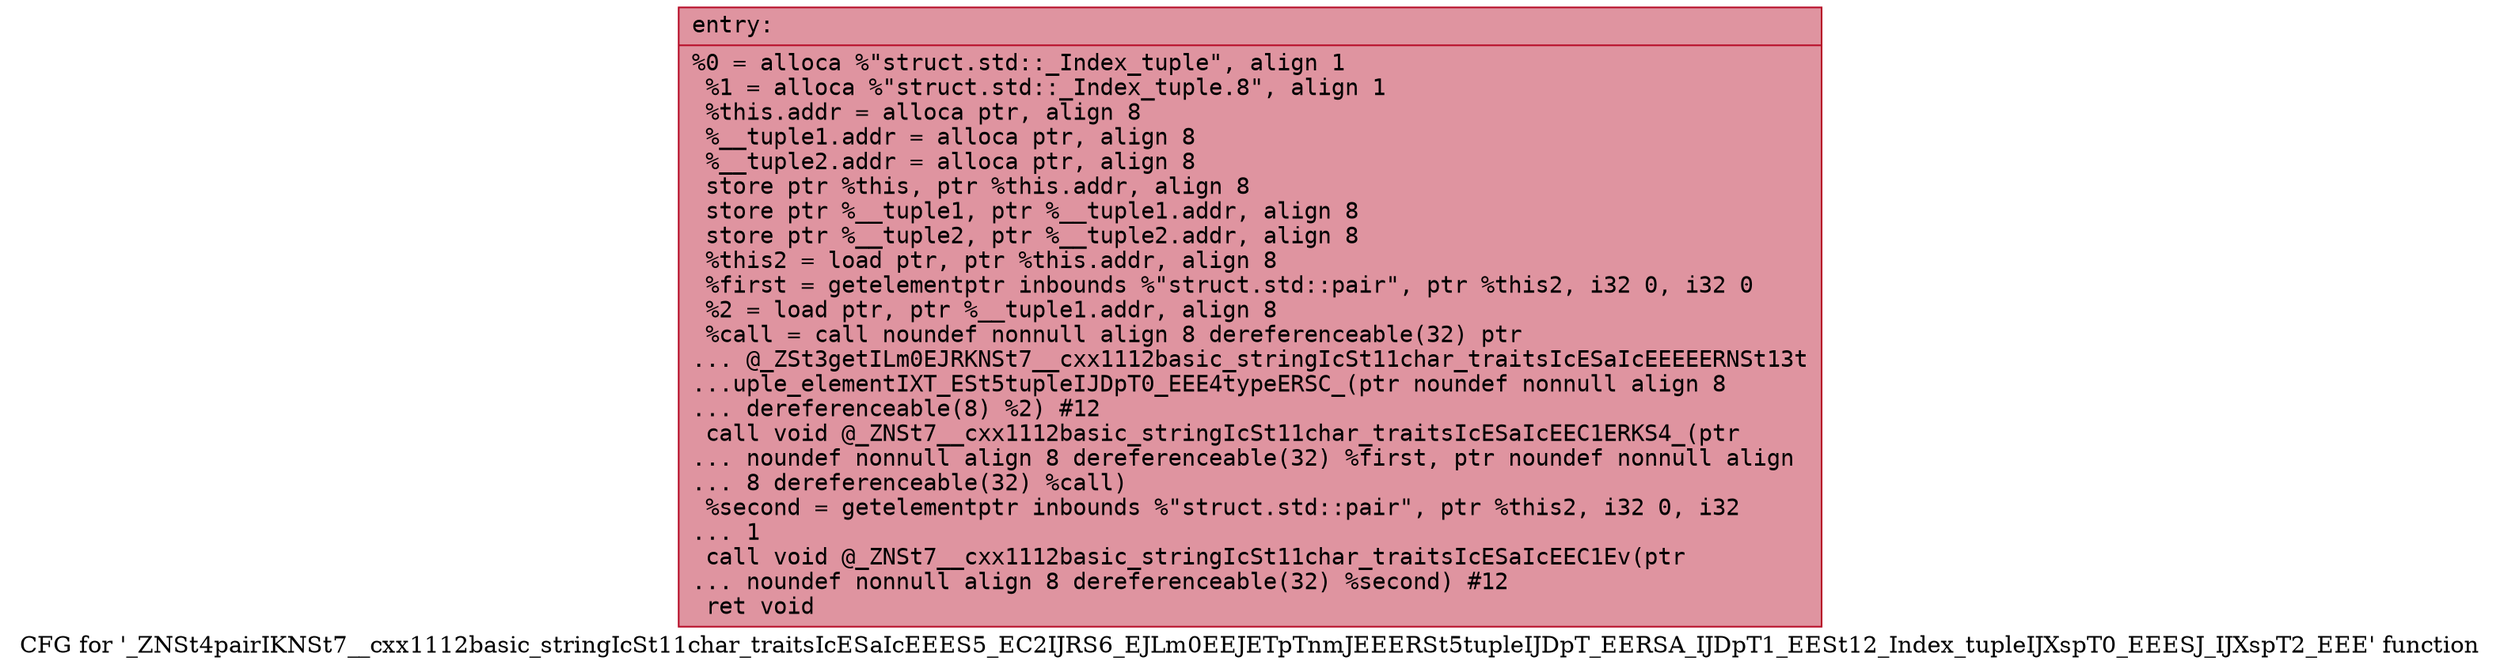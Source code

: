 digraph "CFG for '_ZNSt4pairIKNSt7__cxx1112basic_stringIcSt11char_traitsIcESaIcEEES5_EC2IJRS6_EJLm0EEJETpTnmJEEERSt5tupleIJDpT_EERSA_IJDpT1_EESt12_Index_tupleIJXspT0_EEESJ_IJXspT2_EEE' function" {
	label="CFG for '_ZNSt4pairIKNSt7__cxx1112basic_stringIcSt11char_traitsIcESaIcEEES5_EC2IJRS6_EJLm0EEJETpTnmJEEERSt5tupleIJDpT_EERSA_IJDpT1_EESt12_Index_tupleIJXspT0_EEESJ_IJXspT2_EEE' function";

	Node0x5555abc6c150 [shape=record,color="#b70d28ff", style=filled, fillcolor="#b70d2870" fontname="Courier",label="{entry:\l|  %0 = alloca %\"struct.std::_Index_tuple\", align 1\l  %1 = alloca %\"struct.std::_Index_tuple.8\", align 1\l  %this.addr = alloca ptr, align 8\l  %__tuple1.addr = alloca ptr, align 8\l  %__tuple2.addr = alloca ptr, align 8\l  store ptr %this, ptr %this.addr, align 8\l  store ptr %__tuple1, ptr %__tuple1.addr, align 8\l  store ptr %__tuple2, ptr %__tuple2.addr, align 8\l  %this2 = load ptr, ptr %this.addr, align 8\l  %first = getelementptr inbounds %\"struct.std::pair\", ptr %this2, i32 0, i32 0\l  %2 = load ptr, ptr %__tuple1.addr, align 8\l  %call = call noundef nonnull align 8 dereferenceable(32) ptr\l... @_ZSt3getILm0EJRKNSt7__cxx1112basic_stringIcSt11char_traitsIcESaIcEEEEERNSt13t\l...uple_elementIXT_ESt5tupleIJDpT0_EEE4typeERSC_(ptr noundef nonnull align 8\l... dereferenceable(8) %2) #12\l  call void @_ZNSt7__cxx1112basic_stringIcSt11char_traitsIcESaIcEEC1ERKS4_(ptr\l... noundef nonnull align 8 dereferenceable(32) %first, ptr noundef nonnull align\l... 8 dereferenceable(32) %call)\l  %second = getelementptr inbounds %\"struct.std::pair\", ptr %this2, i32 0, i32\l... 1\l  call void @_ZNSt7__cxx1112basic_stringIcSt11char_traitsIcESaIcEEC1Ev(ptr\l... noundef nonnull align 8 dereferenceable(32) %second) #12\l  ret void\l}"];
}
